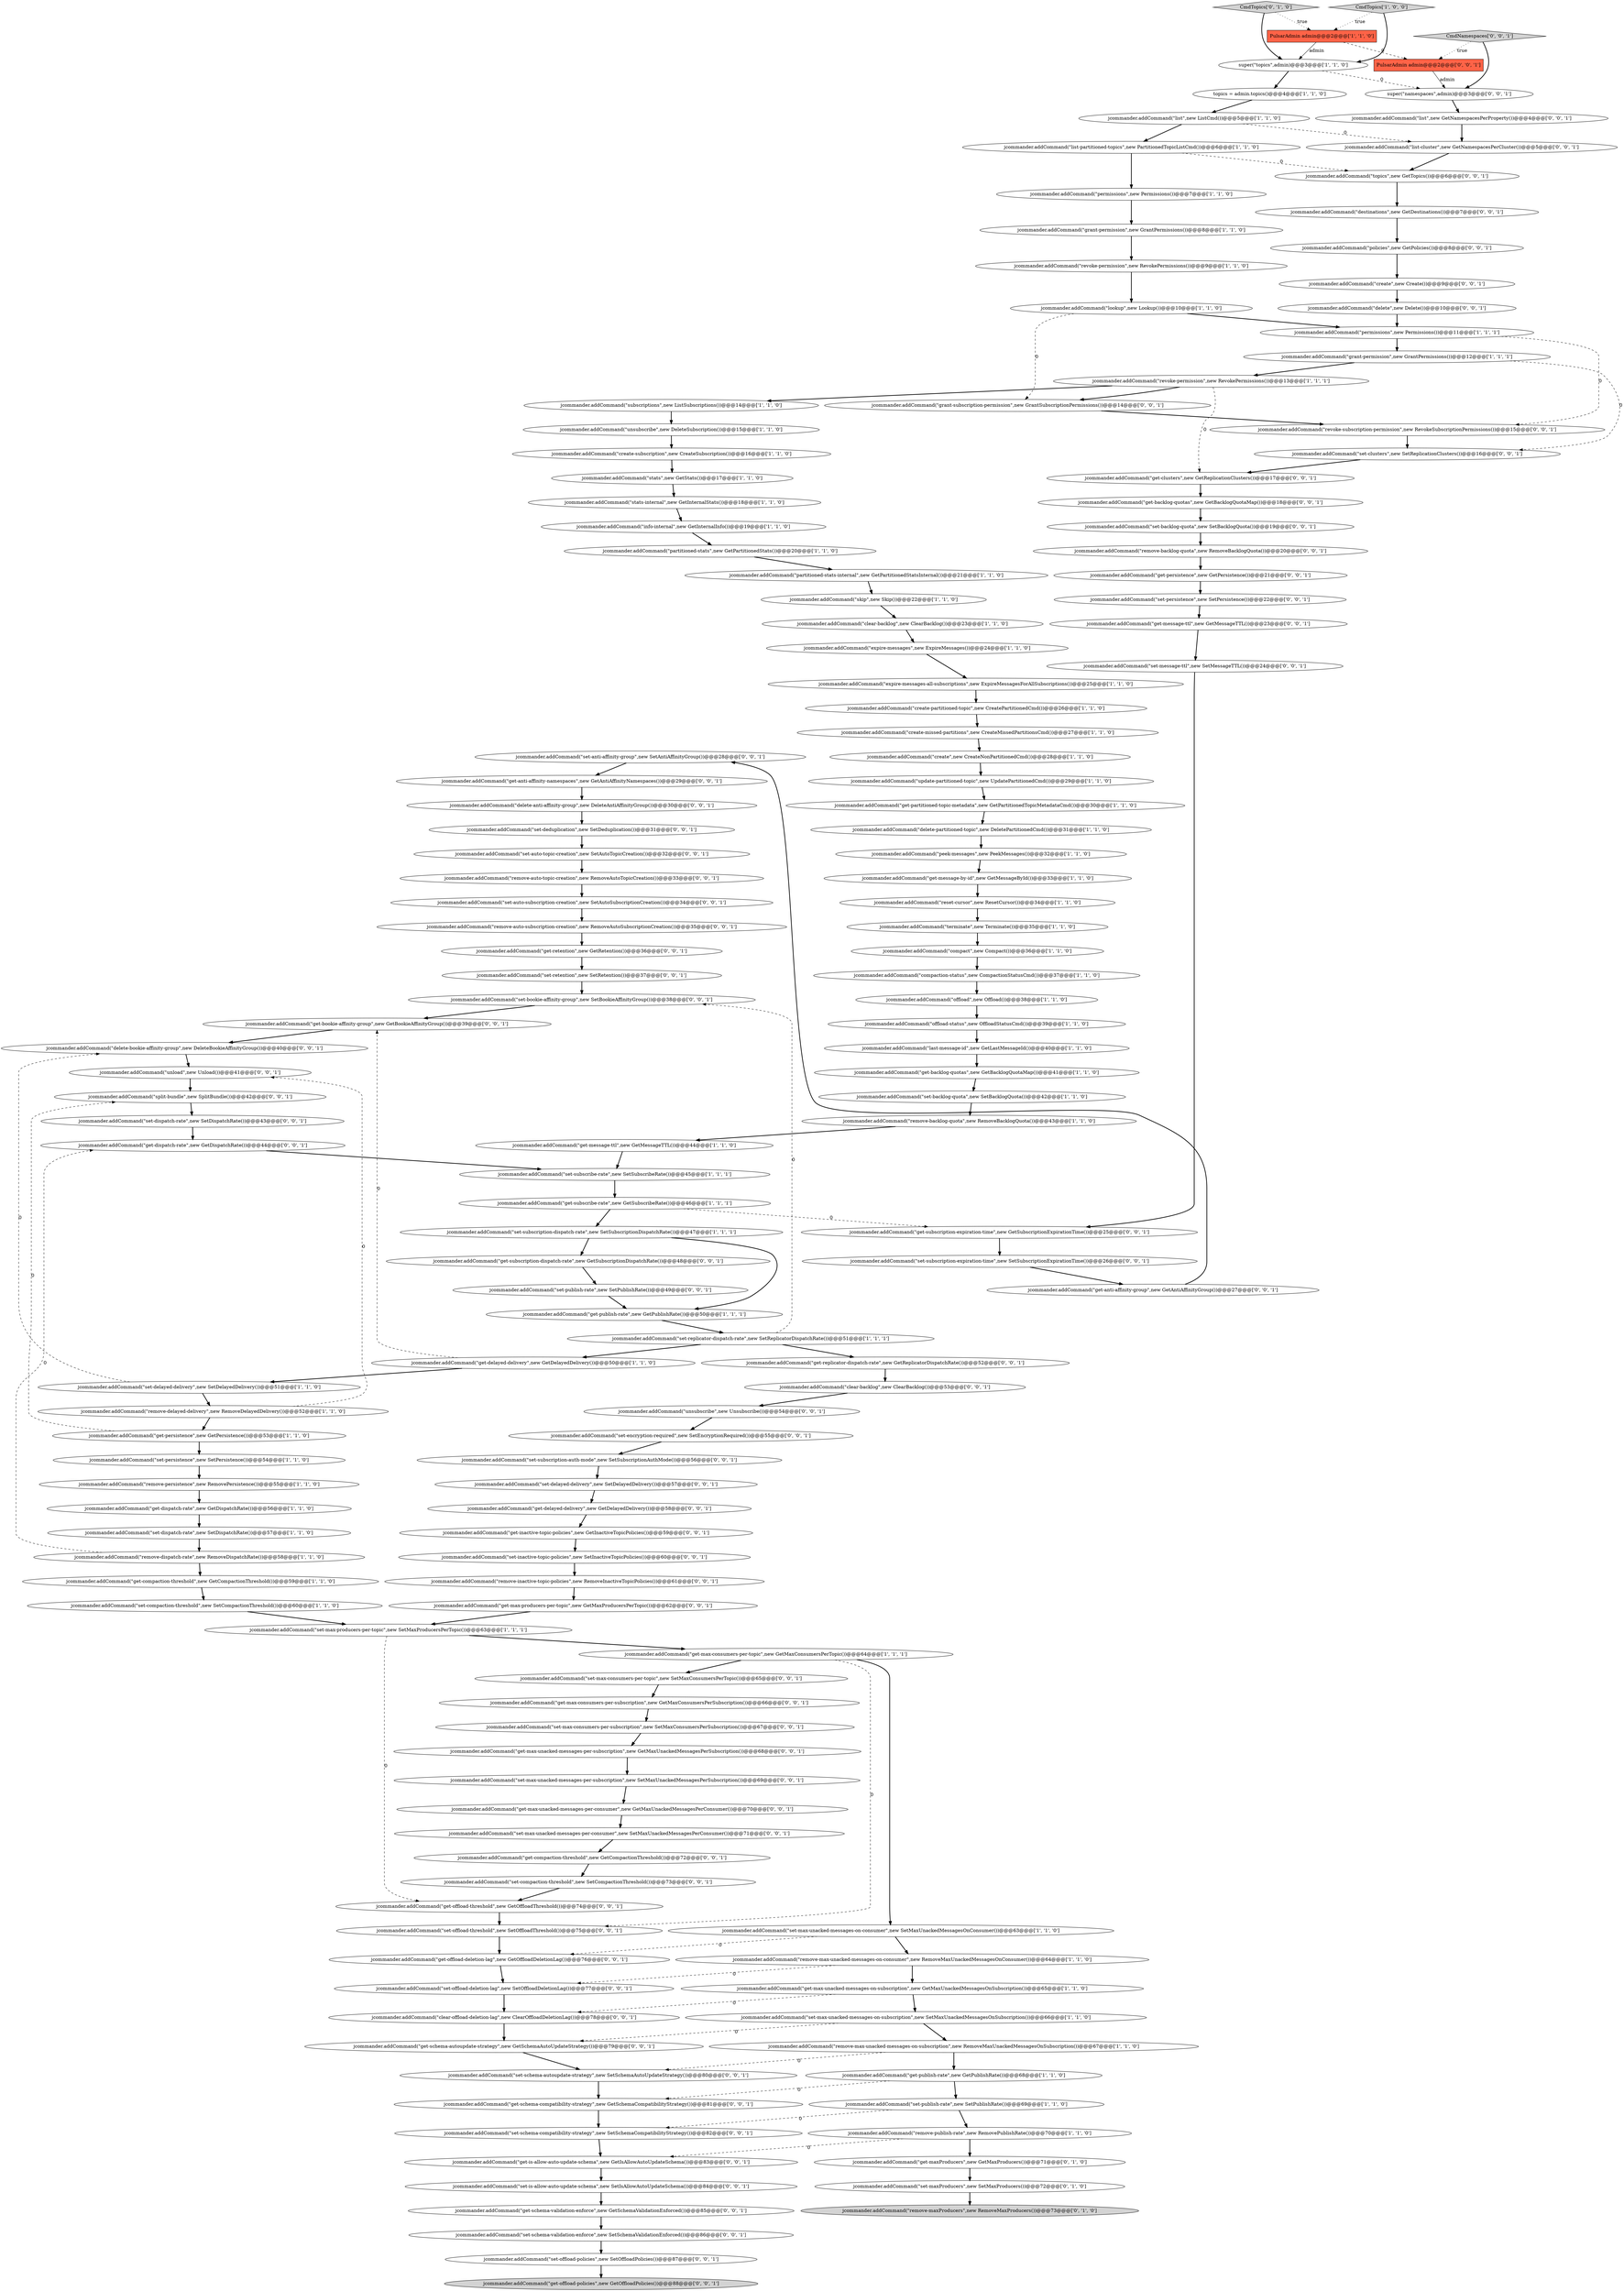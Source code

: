 digraph {
124 [style = filled, label = "jcommander.addCommand(\"set-anti-affinity-group\",new SetAntiAffinityGroup())@@@28@@@['0', '0', '1']", fillcolor = white, shape = ellipse image = "AAA0AAABBB3BBB"];
50 [style = filled, label = "jcommander.addCommand(\"get-message-ttl\",new GetMessageTTL())@@@44@@@['1', '1', '0']", fillcolor = white, shape = ellipse image = "AAA0AAABBB1BBB"];
22 [style = filled, label = "jcommander.addCommand(\"subscriptions\",new ListSubscriptions())@@@14@@@['1', '1', '0']", fillcolor = white, shape = ellipse image = "AAA0AAABBB1BBB"];
32 [style = filled, label = "jcommander.addCommand(\"expire-messages-all-subscriptions\",new ExpireMessagesForAllSubscriptions())@@@25@@@['1', '1', '0']", fillcolor = white, shape = ellipse image = "AAA0AAABBB1BBB"];
110 [style = filled, label = "jcommander.addCommand(\"set-schema-compatibility-strategy\",new SetSchemaCompatibilityStrategy())@@@82@@@['0', '0', '1']", fillcolor = white, shape = ellipse image = "AAA0AAABBB3BBB"];
14 [style = filled, label = "jcommander.addCommand(\"remove-persistence\",new RemovePersistence())@@@55@@@['1', '1', '0']", fillcolor = white, shape = ellipse image = "AAA0AAABBB1BBB"];
81 [style = filled, label = "jcommander.addCommand(\"set-bookie-affinity-group\",new SetBookieAffinityGroup())@@@38@@@['0', '0', '1']", fillcolor = white, shape = ellipse image = "AAA0AAABBB3BBB"];
77 [style = filled, label = "jcommander.addCommand(\"set-delayed-delivery\",new SetDelayedDelivery())@@@57@@@['0', '0', '1']", fillcolor = white, shape = ellipse image = "AAA0AAABBB3BBB"];
17 [style = filled, label = "jcommander.addCommand(\"remove-delayed-delivery\",new RemoveDelayedDelivery())@@@52@@@['1', '1', '0']", fillcolor = white, shape = ellipse image = "AAA0AAABBB1BBB"];
34 [style = filled, label = "jcommander.addCommand(\"get-max-consumers-per-topic\",new GetMaxConsumersPerTopic())@@@64@@@['1', '1', '1']", fillcolor = white, shape = ellipse image = "AAA0AAABBB1BBB"];
21 [style = filled, label = "jcommander.addCommand(\"set-persistence\",new SetPersistence())@@@54@@@['1', '1', '0']", fillcolor = white, shape = ellipse image = "AAA0AAABBB1BBB"];
42 [style = filled, label = "jcommander.addCommand(\"reset-cursor\",new ResetCursor())@@@34@@@['1', '1', '0']", fillcolor = white, shape = ellipse image = "AAA0AAABBB1BBB"];
62 [style = filled, label = "jcommander.addCommand(\"get-compaction-threshold\",new GetCompactionThreshold())@@@59@@@['1', '1', '0']", fillcolor = white, shape = ellipse image = "AAA0AAABBB1BBB"];
84 [style = filled, label = "jcommander.addCommand(\"set-message-ttl\",new SetMessageTTL())@@@24@@@['0', '0', '1']", fillcolor = white, shape = ellipse image = "AAA0AAABBB3BBB"];
109 [style = filled, label = "jcommander.addCommand(\"set-persistence\",new SetPersistence())@@@22@@@['0', '0', '1']", fillcolor = white, shape = ellipse image = "AAA0AAABBB3BBB"];
91 [style = filled, label = "jcommander.addCommand(\"split-bundle\",new SplitBundle())@@@42@@@['0', '0', '1']", fillcolor = white, shape = ellipse image = "AAA0AAABBB3BBB"];
98 [style = filled, label = "jcommander.addCommand(\"set-compaction-threshold\",new SetCompactionThreshold())@@@73@@@['0', '0', '1']", fillcolor = white, shape = ellipse image = "AAA0AAABBB3BBB"];
131 [style = filled, label = "jcommander.addCommand(\"remove-inactive-topic-policies\",new RemoveInactiveTopicPolicies())@@@61@@@['0', '0', '1']", fillcolor = white, shape = ellipse image = "AAA0AAABBB3BBB"];
71 [style = filled, label = "jcommander.addCommand(\"remove-maxProducers\",new RemoveMaxProducers())@@@73@@@['0', '1', '0']", fillcolor = lightgray, shape = ellipse image = "AAA1AAABBB2BBB"];
67 [style = filled, label = "jcommander.addCommand(\"stats-internal\",new GetInternalStats())@@@18@@@['1', '1', '0']", fillcolor = white, shape = ellipse image = "AAA0AAABBB1BBB"];
108 [style = filled, label = "jcommander.addCommand(\"delete\",new Delete())@@@10@@@['0', '0', '1']", fillcolor = white, shape = ellipse image = "AAA0AAABBB3BBB"];
18 [style = filled, label = "super(\"topics\",admin)@@@3@@@['1', '1', '0']", fillcolor = white, shape = ellipse image = "AAA0AAABBB1BBB"];
25 [style = filled, label = "jcommander.addCommand(\"remove-max-unacked-messages-on-consumer\",new RemoveMaxUnackedMessagesOnConsumer())@@@64@@@['1', '1', '0']", fillcolor = white, shape = ellipse image = "AAA0AAABBB1BBB"];
85 [style = filled, label = "jcommander.addCommand(\"get-message-ttl\",new GetMessageTTL())@@@23@@@['0', '0', '1']", fillcolor = white, shape = ellipse image = "AAA0AAABBB3BBB"];
121 [style = filled, label = "jcommander.addCommand(\"get-replicator-dispatch-rate\",new GetReplicatorDispatchRate())@@@52@@@['0', '0', '1']", fillcolor = white, shape = ellipse image = "AAA0AAABBB3BBB"];
130 [style = filled, label = "jcommander.addCommand(\"clear-backlog\",new ClearBacklog())@@@53@@@['0', '0', '1']", fillcolor = white, shape = ellipse image = "AAA0AAABBB3BBB"];
114 [style = filled, label = "jcommander.addCommand(\"set-retention\",new SetRetention())@@@37@@@['0', '0', '1']", fillcolor = white, shape = ellipse image = "AAA0AAABBB3BBB"];
78 [style = filled, label = "jcommander.addCommand(\"get-max-consumers-per-subscription\",new GetMaxConsumersPerSubscription())@@@66@@@['0', '0', '1']", fillcolor = white, shape = ellipse image = "AAA0AAABBB3BBB"];
106 [style = filled, label = "jcommander.addCommand(\"get-inactive-topic-policies\",new GetInactiveTopicPolicies())@@@59@@@['0', '0', '1']", fillcolor = white, shape = ellipse image = "AAA0AAABBB3BBB"];
8 [style = filled, label = "jcommander.addCommand(\"get-backlog-quotas\",new GetBacklogQuotaMap())@@@41@@@['1', '1', '0']", fillcolor = white, shape = ellipse image = "AAA0AAABBB1BBB"];
126 [style = filled, label = "jcommander.addCommand(\"set-auto-subscription-creation\",new SetAutoSubscriptionCreation())@@@34@@@['0', '0', '1']", fillcolor = white, shape = ellipse image = "AAA0AAABBB3BBB"];
92 [style = filled, label = "jcommander.addCommand(\"set-subscription-auth-mode\",new SetSubscriptionAuthMode())@@@56@@@['0', '0', '1']", fillcolor = white, shape = ellipse image = "AAA0AAABBB3BBB"];
16 [style = filled, label = "jcommander.addCommand(\"offload-status\",new OffloadStatusCmd())@@@39@@@['1', '1', '0']", fillcolor = white, shape = ellipse image = "AAA0AAABBB1BBB"];
47 [style = filled, label = "jcommander.addCommand(\"list-partitioned-topics\",new PartitionedTopicListCmd())@@@6@@@['1', '1', '0']", fillcolor = white, shape = ellipse image = "AAA0AAABBB1BBB"];
73 [style = filled, label = "CmdTopics['0', '1', '0']", fillcolor = lightgray, shape = diamond image = "AAA0AAABBB2BBB"];
41 [style = filled, label = "jcommander.addCommand(\"revoke-permission\",new RevokePermissions())@@@9@@@['1', '1', '0']", fillcolor = white, shape = ellipse image = "AAA0AAABBB1BBB"];
93 [style = filled, label = "jcommander.addCommand(\"grant-subscription-permission\",new GrantSubscriptionPermissions())@@@14@@@['0', '0', '1']", fillcolor = white, shape = ellipse image = "AAA0AAABBB3BBB"];
65 [style = filled, label = "jcommander.addCommand(\"set-publish-rate\",new SetPublishRate())@@@69@@@['1', '1', '0']", fillcolor = white, shape = ellipse image = "AAA0AAABBB1BBB"];
118 [style = filled, label = "jcommander.addCommand(\"get-anti-affinity-group\",new GetAntiAffinityGroup())@@@27@@@['0', '0', '1']", fillcolor = white, shape = ellipse image = "AAA0AAABBB3BBB"];
24 [style = filled, label = "jcommander.addCommand(\"get-delayed-delivery\",new GetDelayedDelivery())@@@50@@@['1', '1', '0']", fillcolor = white, shape = ellipse image = "AAA0AAABBB1BBB"];
5 [style = filled, label = "jcommander.addCommand(\"permissions\",new Permissions())@@@11@@@['1', '1', '1']", fillcolor = white, shape = ellipse image = "AAA0AAABBB1BBB"];
105 [style = filled, label = "jcommander.addCommand(\"delete-bookie-affinity-group\",new DeleteBookieAffinityGroup())@@@40@@@['0', '0', '1']", fillcolor = white, shape = ellipse image = "AAA0AAABBB3BBB"];
140 [style = filled, label = "jcommander.addCommand(\"set-publish-rate\",new SetPublishRate())@@@49@@@['0', '0', '1']", fillcolor = white, shape = ellipse image = "AAA0AAABBB3BBB"];
112 [style = filled, label = "super(\"namespaces\",admin)@@@3@@@['0', '0', '1']", fillcolor = white, shape = ellipse image = "AAA0AAABBB3BBB"];
28 [style = filled, label = "jcommander.addCommand(\"peek-messages\",new PeekMessages())@@@32@@@['1', '1', '0']", fillcolor = white, shape = ellipse image = "AAA0AAABBB1BBB"];
115 [style = filled, label = "jcommander.addCommand(\"get-backlog-quotas\",new GetBacklogQuotaMap())@@@18@@@['0', '0', '1']", fillcolor = white, shape = ellipse image = "AAA0AAABBB3BBB"];
72 [style = filled, label = "jcommander.addCommand(\"get-maxProducers\",new GetMaxProducers())@@@71@@@['0', '1', '0']", fillcolor = white, shape = ellipse image = "AAA1AAABBB2BBB"];
83 [style = filled, label = "PulsarAdmin admin@@@2@@@['0', '0', '1']", fillcolor = tomato, shape = box image = "AAA0AAABBB3BBB"];
66 [style = filled, label = "jcommander.addCommand(\"set-max-producers-per-topic\",new SetMaxProducersPerTopic())@@@63@@@['1', '1', '1']", fillcolor = white, shape = ellipse image = "AAA0AAABBB1BBB"];
75 [style = filled, label = "jcommander.addCommand(\"list-cluster\",new GetNamespacesPerCluster())@@@5@@@['0', '0', '1']", fillcolor = white, shape = ellipse image = "AAA0AAABBB3BBB"];
70 [style = filled, label = "jcommander.addCommand(\"set-maxProducers\",new SetMaxProducers())@@@72@@@['0', '1', '0']", fillcolor = white, shape = ellipse image = "AAA1AAABBB2BBB"];
79 [style = filled, label = "jcommander.addCommand(\"get-offload-deletion-lag\",new GetOffloadDeletionLag())@@@76@@@['0', '0', '1']", fillcolor = white, shape = ellipse image = "AAA0AAABBB3BBB"];
95 [style = filled, label = "jcommander.addCommand(\"get-delayed-delivery\",new GetDelayedDelivery())@@@58@@@['0', '0', '1']", fillcolor = white, shape = ellipse image = "AAA0AAABBB3BBB"];
13 [style = filled, label = "jcommander.addCommand(\"get-partitioned-topic-metadata\",new GetPartitionedTopicMetadataCmd())@@@30@@@['1', '1', '0']", fillcolor = white, shape = ellipse image = "AAA0AAABBB1BBB"];
111 [style = filled, label = "jcommander.addCommand(\"set-schema-validation-enforce\",new SetSchemaValidationEnforced())@@@86@@@['0', '0', '1']", fillcolor = white, shape = ellipse image = "AAA0AAABBB3BBB"];
2 [style = filled, label = "jcommander.addCommand(\"set-subscribe-rate\",new SetSubscribeRate())@@@45@@@['1', '1', '1']", fillcolor = white, shape = ellipse image = "AAA0AAABBB1BBB"];
39 [style = filled, label = "jcommander.addCommand(\"remove-backlog-quota\",new RemoveBacklogQuota())@@@43@@@['1', '1', '0']", fillcolor = white, shape = ellipse image = "AAA0AAABBB1BBB"];
150 [style = filled, label = "jcommander.addCommand(\"delete-anti-affinity-group\",new DeleteAntiAffinityGroup())@@@30@@@['0', '0', '1']", fillcolor = white, shape = ellipse image = "AAA0AAABBB3BBB"];
52 [style = filled, label = "jcommander.addCommand(\"stats\",new GetStats())@@@17@@@['1', '1', '0']", fillcolor = white, shape = ellipse image = "AAA0AAABBB1BBB"];
49 [style = filled, label = "jcommander.addCommand(\"remove-dispatch-rate\",new RemoveDispatchRate())@@@58@@@['1', '1', '0']", fillcolor = white, shape = ellipse image = "AAA0AAABBB1BBB"];
125 [style = filled, label = "jcommander.addCommand(\"get-schema-validation-enforce\",new GetSchemaValidationEnforced())@@@85@@@['0', '0', '1']", fillcolor = white, shape = ellipse image = "AAA0AAABBB3BBB"];
122 [style = filled, label = "CmdNamespaces['0', '0', '1']", fillcolor = lightgray, shape = diamond image = "AAA0AAABBB3BBB"];
137 [style = filled, label = "jcommander.addCommand(\"remove-auto-topic-creation\",new RemoveAutoTopicCreation())@@@33@@@['0', '0', '1']", fillcolor = white, shape = ellipse image = "AAA0AAABBB3BBB"];
133 [style = filled, label = "jcommander.addCommand(\"set-is-allow-auto-update-schema\",new SetIsAllowAutoUpdateSchema())@@@84@@@['0', '0', '1']", fillcolor = white, shape = ellipse image = "AAA0AAABBB3BBB"];
113 [style = filled, label = "jcommander.addCommand(\"set-inactive-topic-policies\",new SetInactiveTopicPolicies())@@@60@@@['0', '0', '1']", fillcolor = white, shape = ellipse image = "AAA0AAABBB3BBB"];
59 [style = filled, label = "jcommander.addCommand(\"terminate\",new Terminate())@@@35@@@['1', '1', '0']", fillcolor = white, shape = ellipse image = "AAA0AAABBB1BBB"];
102 [style = filled, label = "jcommander.addCommand(\"get-offload-threshold\",new GetOffloadThreshold())@@@74@@@['0', '0', '1']", fillcolor = white, shape = ellipse image = "AAA0AAABBB3BBB"];
87 [style = filled, label = "jcommander.addCommand(\"get-max-unacked-messages-per-consumer\",new GetMaxUnackedMessagesPerConsumer())@@@70@@@['0', '0', '1']", fillcolor = white, shape = ellipse image = "AAA0AAABBB3BBB"];
151 [style = filled, label = "jcommander.addCommand(\"unsubscribe\",new Unsubscribe())@@@54@@@['0', '0', '1']", fillcolor = white, shape = ellipse image = "AAA0AAABBB3BBB"];
1 [style = filled, label = "jcommander.addCommand(\"compact\",new Compact())@@@36@@@['1', '1', '0']", fillcolor = white, shape = ellipse image = "AAA0AAABBB1BBB"];
23 [style = filled, label = "PulsarAdmin admin@@@2@@@['1', '1', '0']", fillcolor = tomato, shape = box image = "AAA0AAABBB1BBB"];
20 [style = filled, label = "jcommander.addCommand(\"get-max-unacked-messages-on-subscription\",new GetMaxUnackedMessagesOnSubscription())@@@65@@@['1', '1', '0']", fillcolor = white, shape = ellipse image = "AAA0AAABBB1BBB"];
139 [style = filled, label = "jcommander.addCommand(\"get-anti-affinity-namespaces\",new GetAntiAffinityNamespaces())@@@29@@@['0', '0', '1']", fillcolor = white, shape = ellipse image = "AAA0AAABBB3BBB"];
76 [style = filled, label = "jcommander.addCommand(\"get-subscription-dispatch-rate\",new GetSubscriptionDispatchRate())@@@48@@@['0', '0', '1']", fillcolor = white, shape = ellipse image = "AAA0AAABBB3BBB"];
116 [style = filled, label = "jcommander.addCommand(\"set-encryption-required\",new SetEncryptionRequired())@@@55@@@['0', '0', '1']", fillcolor = white, shape = ellipse image = "AAA0AAABBB3BBB"];
36 [style = filled, label = "jcommander.addCommand(\"get-publish-rate\",new GetPublishRate())@@@68@@@['1', '1', '0']", fillcolor = white, shape = ellipse image = "AAA0AAABBB1BBB"];
145 [style = filled, label = "jcommander.addCommand(\"set-schema-autoupdate-strategy\",new SetSchemaAutoUpdateStrategy())@@@80@@@['0', '0', '1']", fillcolor = white, shape = ellipse image = "AAA0AAABBB3BBB"];
103 [style = filled, label = "jcommander.addCommand(\"set-dispatch-rate\",new SetDispatchRate())@@@43@@@['0', '0', '1']", fillcolor = white, shape = ellipse image = "AAA0AAABBB3BBB"];
127 [style = filled, label = "jcommander.addCommand(\"set-offload-deletion-lag\",new SetOffloadDeletionLag())@@@77@@@['0', '0', '1']", fillcolor = white, shape = ellipse image = "AAA0AAABBB3BBB"];
64 [style = filled, label = "jcommander.addCommand(\"last-message-id\",new GetLastMessageId())@@@40@@@['1', '1', '0']", fillcolor = white, shape = ellipse image = "AAA0AAABBB1BBB"];
11 [style = filled, label = "jcommander.addCommand(\"lookup\",new Lookup())@@@10@@@['1', '1', '0']", fillcolor = white, shape = ellipse image = "AAA0AAABBB1BBB"];
69 [style = filled, label = "jcommander.addCommand(\"remove-max-unacked-messages-on-subscription\",new RemoveMaxUnackedMessagesOnSubscription())@@@67@@@['1', '1', '0']", fillcolor = white, shape = ellipse image = "AAA0AAABBB1BBB"];
54 [style = filled, label = "jcommander.addCommand(\"get-publish-rate\",new GetPublishRate())@@@50@@@['1', '1', '1']", fillcolor = white, shape = ellipse image = "AAA0AAABBB1BBB"];
51 [style = filled, label = "CmdTopics['1', '0', '0']", fillcolor = lightgray, shape = diamond image = "AAA0AAABBB1BBB"];
148 [style = filled, label = "jcommander.addCommand(\"get-dispatch-rate\",new GetDispatchRate())@@@44@@@['0', '0', '1']", fillcolor = white, shape = ellipse image = "AAA0AAABBB3BBB"];
82 [style = filled, label = "jcommander.addCommand(\"get-bookie-affinity-group\",new GetBookieAffinityGroup())@@@39@@@['0', '0', '1']", fillcolor = white, shape = ellipse image = "AAA0AAABBB3BBB"];
61 [style = filled, label = "jcommander.addCommand(\"set-subscription-dispatch-rate\",new SetSubscriptionDispatchRate())@@@47@@@['1', '1', '1']", fillcolor = white, shape = ellipse image = "AAA0AAABBB1BBB"];
7 [style = filled, label = "jcommander.addCommand(\"get-dispatch-rate\",new GetDispatchRate())@@@56@@@['1', '1', '0']", fillcolor = white, shape = ellipse image = "AAA0AAABBB1BBB"];
134 [style = filled, label = "jcommander.addCommand(\"set-backlog-quota\",new SetBacklogQuota())@@@19@@@['0', '0', '1']", fillcolor = white, shape = ellipse image = "AAA0AAABBB3BBB"];
3 [style = filled, label = "jcommander.addCommand(\"set-max-unacked-messages-on-subscription\",new SetMaxUnackedMessagesOnSubscription())@@@66@@@['1', '1', '0']", fillcolor = white, shape = ellipse image = "AAA0AAABBB1BBB"];
90 [style = filled, label = "jcommander.addCommand(\"remove-auto-subscription-creation\",new RemoveAutoSubscriptionCreation())@@@35@@@['0', '0', '1']", fillcolor = white, shape = ellipse image = "AAA0AAABBB3BBB"];
68 [style = filled, label = "jcommander.addCommand(\"info-internal\",new GetInternalInfo())@@@19@@@['1', '1', '0']", fillcolor = white, shape = ellipse image = "AAA0AAABBB1BBB"];
129 [style = filled, label = "jcommander.addCommand(\"set-deduplication\",new SetDeduplication())@@@31@@@['0', '0', '1']", fillcolor = white, shape = ellipse image = "AAA0AAABBB3BBB"];
143 [style = filled, label = "jcommander.addCommand(\"set-max-consumers-per-subscription\",new SetMaxConsumersPerSubscription())@@@67@@@['0', '0', '1']", fillcolor = white, shape = ellipse image = "AAA0AAABBB3BBB"];
19 [style = filled, label = "jcommander.addCommand(\"get-subscribe-rate\",new GetSubscribeRate())@@@46@@@['1', '1', '1']", fillcolor = white, shape = ellipse image = "AAA0AAABBB1BBB"];
99 [style = filled, label = "jcommander.addCommand(\"topics\",new GetTopics())@@@6@@@['0', '0', '1']", fillcolor = white, shape = ellipse image = "AAA0AAABBB3BBB"];
88 [style = filled, label = "jcommander.addCommand(\"policies\",new GetPolicies())@@@8@@@['0', '0', '1']", fillcolor = white, shape = ellipse image = "AAA0AAABBB3BBB"];
107 [style = filled, label = "jcommander.addCommand(\"set-max-consumers-per-topic\",new SetMaxConsumersPerTopic())@@@65@@@['0', '0', '1']", fillcolor = white, shape = ellipse image = "AAA0AAABBB3BBB"];
119 [style = filled, label = "jcommander.addCommand(\"get-offload-policies\",new GetOffloadPolicies())@@@88@@@['0', '0', '1']", fillcolor = lightgray, shape = ellipse image = "AAA0AAABBB3BBB"];
146 [style = filled, label = "jcommander.addCommand(\"set-max-unacked-messages-per-consumer\",new SetMaxUnackedMessagesPerConsumer())@@@71@@@['0', '0', '1']", fillcolor = white, shape = ellipse image = "AAA0AAABBB3BBB"];
60 [style = filled, label = "jcommander.addCommand(\"create-partitioned-topic\",new CreatePartitionedCmd())@@@26@@@['1', '1', '0']", fillcolor = white, shape = ellipse image = "AAA0AAABBB1BBB"];
53 [style = filled, label = "jcommander.addCommand(\"set-backlog-quota\",new SetBacklogQuota())@@@42@@@['1', '1', '0']", fillcolor = white, shape = ellipse image = "AAA0AAABBB1BBB"];
57 [style = filled, label = "jcommander.addCommand(\"set-replicator-dispatch-rate\",new SetReplicatorDispatchRate())@@@51@@@['1', '1', '1']", fillcolor = white, shape = ellipse image = "AAA0AAABBB1BBB"];
58 [style = filled, label = "jcommander.addCommand(\"set-dispatch-rate\",new SetDispatchRate())@@@57@@@['1', '1', '0']", fillcolor = white, shape = ellipse image = "AAA0AAABBB1BBB"];
4 [style = filled, label = "jcommander.addCommand(\"partitioned-stats-internal\",new GetPartitionedStatsInternal())@@@21@@@['1', '1', '0']", fillcolor = white, shape = ellipse image = "AAA0AAABBB1BBB"];
142 [style = filled, label = "jcommander.addCommand(\"get-retention\",new GetRetention())@@@36@@@['0', '0', '1']", fillcolor = white, shape = ellipse image = "AAA0AAABBB3BBB"];
12 [style = filled, label = "jcommander.addCommand(\"grant-permission\",new GrantPermissions())@@@8@@@['1', '1', '0']", fillcolor = white, shape = ellipse image = "AAA0AAABBB1BBB"];
135 [style = filled, label = "jcommander.addCommand(\"clear-offload-deletion-lag\",new ClearOffloadDeletionLag())@@@78@@@['0', '0', '1']", fillcolor = white, shape = ellipse image = "AAA0AAABBB3BBB"];
86 [style = filled, label = "jcommander.addCommand(\"get-subscription-expiration-time\",new GetSubscriptionExpirationTime())@@@25@@@['0', '0', '1']", fillcolor = white, shape = ellipse image = "AAA0AAABBB3BBB"];
46 [style = filled, label = "jcommander.addCommand(\"expire-messages\",new ExpireMessages())@@@24@@@['1', '1', '0']", fillcolor = white, shape = ellipse image = "AAA0AAABBB1BBB"];
128 [style = filled, label = "jcommander.addCommand(\"revoke-subscription-permission\",new RevokeSubscriptionPermissions())@@@15@@@['0', '0', '1']", fillcolor = white, shape = ellipse image = "AAA0AAABBB3BBB"];
15 [style = filled, label = "jcommander.addCommand(\"update-partitioned-topic\",new UpdatePartitionedCmd())@@@29@@@['1', '1', '0']", fillcolor = white, shape = ellipse image = "AAA0AAABBB1BBB"];
35 [style = filled, label = "jcommander.addCommand(\"create-subscription\",new CreateSubscription())@@@16@@@['1', '1', '0']", fillcolor = white, shape = ellipse image = "AAA0AAABBB1BBB"];
123 [style = filled, label = "jcommander.addCommand(\"get-persistence\",new GetPersistence())@@@21@@@['0', '0', '1']", fillcolor = white, shape = ellipse image = "AAA0AAABBB3BBB"];
26 [style = filled, label = "jcommander.addCommand(\"grant-permission\",new GrantPermissions())@@@12@@@['1', '1', '1']", fillcolor = white, shape = ellipse image = "AAA0AAABBB1BBB"];
117 [style = filled, label = "jcommander.addCommand(\"list\",new GetNamespacesPerProperty())@@@4@@@['0', '0', '1']", fillcolor = white, shape = ellipse image = "AAA0AAABBB3BBB"];
56 [style = filled, label = "jcommander.addCommand(\"get-persistence\",new GetPersistence())@@@53@@@['1', '1', '0']", fillcolor = white, shape = ellipse image = "AAA0AAABBB1BBB"];
33 [style = filled, label = "jcommander.addCommand(\"offload\",new Offload())@@@38@@@['1', '1', '0']", fillcolor = white, shape = ellipse image = "AAA0AAABBB1BBB"];
55 [style = filled, label = "jcommander.addCommand(\"permissions\",new Permissions())@@@7@@@['1', '1', '0']", fillcolor = white, shape = ellipse image = "AAA0AAABBB1BBB"];
63 [style = filled, label = "jcommander.addCommand(\"create\",new CreateNonPartitionedCmd())@@@28@@@['1', '1', '0']", fillcolor = white, shape = ellipse image = "AAA0AAABBB1BBB"];
120 [style = filled, label = "jcommander.addCommand(\"create\",new Create())@@@9@@@['0', '0', '1']", fillcolor = white, shape = ellipse image = "AAA0AAABBB3BBB"];
94 [style = filled, label = "jcommander.addCommand(\"remove-backlog-quota\",new RemoveBacklogQuota())@@@20@@@['0', '0', '1']", fillcolor = white, shape = ellipse image = "AAA0AAABBB3BBB"];
89 [style = filled, label = "jcommander.addCommand(\"set-clusters\",new SetReplicationClusters())@@@16@@@['0', '0', '1']", fillcolor = white, shape = ellipse image = "AAA0AAABBB3BBB"];
44 [style = filled, label = "jcommander.addCommand(\"unsubscribe\",new DeleteSubscription())@@@15@@@['1', '1', '0']", fillcolor = white, shape = ellipse image = "AAA0AAABBB1BBB"];
96 [style = filled, label = "jcommander.addCommand(\"get-compaction-threshold\",new GetCompactionThreshold())@@@72@@@['0', '0', '1']", fillcolor = white, shape = ellipse image = "AAA0AAABBB3BBB"];
147 [style = filled, label = "jcommander.addCommand(\"set-subscription-expiration-time\",new SetSubscriptionExpirationTime())@@@26@@@['0', '0', '1']", fillcolor = white, shape = ellipse image = "AAA0AAABBB3BBB"];
10 [style = filled, label = "jcommander.addCommand(\"revoke-permission\",new RevokePermissions())@@@13@@@['1', '1', '1']", fillcolor = white, shape = ellipse image = "AAA0AAABBB1BBB"];
6 [style = filled, label = "jcommander.addCommand(\"remove-publish-rate\",new RemovePublishRate())@@@70@@@['1', '1', '0']", fillcolor = white, shape = ellipse image = "AAA0AAABBB1BBB"];
141 [style = filled, label = "jcommander.addCommand(\"set-auto-topic-creation\",new SetAutoTopicCreation())@@@32@@@['0', '0', '1']", fillcolor = white, shape = ellipse image = "AAA0AAABBB3BBB"];
132 [style = filled, label = "jcommander.addCommand(\"destinations\",new GetDestinations())@@@7@@@['0', '0', '1']", fillcolor = white, shape = ellipse image = "AAA0AAABBB3BBB"];
100 [style = filled, label = "jcommander.addCommand(\"get-max-producers-per-topic\",new GetMaxProducersPerTopic())@@@62@@@['0', '0', '1']", fillcolor = white, shape = ellipse image = "AAA0AAABBB3BBB"];
9 [style = filled, label = "jcommander.addCommand(\"delete-partitioned-topic\",new DeletePartitionedCmd())@@@31@@@['1', '1', '0']", fillcolor = white, shape = ellipse image = "AAA0AAABBB1BBB"];
0 [style = filled, label = "jcommander.addCommand(\"partitioned-stats\",new GetPartitionedStats())@@@20@@@['1', '1', '0']", fillcolor = white, shape = ellipse image = "AAA0AAABBB1BBB"];
38 [style = filled, label = "jcommander.addCommand(\"set-delayed-delivery\",new SetDelayedDelivery())@@@51@@@['1', '1', '0']", fillcolor = white, shape = ellipse image = "AAA0AAABBB1BBB"];
48 [style = filled, label = "jcommander.addCommand(\"clear-backlog\",new ClearBacklog())@@@23@@@['1', '1', '0']", fillcolor = white, shape = ellipse image = "AAA0AAABBB1BBB"];
40 [style = filled, label = "jcommander.addCommand(\"set-compaction-threshold\",new SetCompactionThreshold())@@@60@@@['1', '1', '0']", fillcolor = white, shape = ellipse image = "AAA0AAABBB1BBB"];
74 [style = filled, label = "jcommander.addCommand(\"unload\",new Unload())@@@41@@@['0', '0', '1']", fillcolor = white, shape = ellipse image = "AAA0AAABBB3BBB"];
101 [style = filled, label = "jcommander.addCommand(\"get-schema-autoupdate-strategy\",new GetSchemaAutoUpdateStrategy())@@@79@@@['0', '0', '1']", fillcolor = white, shape = ellipse image = "AAA0AAABBB3BBB"];
136 [style = filled, label = "jcommander.addCommand(\"get-is-allow-auto-update-schema\",new GetIsAllowAutoUpdateSchema())@@@83@@@['0', '0', '1']", fillcolor = white, shape = ellipse image = "AAA0AAABBB3BBB"];
31 [style = filled, label = "jcommander.addCommand(\"get-message-by-id\",new GetMessageById())@@@33@@@['1', '1', '0']", fillcolor = white, shape = ellipse image = "AAA0AAABBB1BBB"];
30 [style = filled, label = "topics = admin.topics()@@@4@@@['1', '1', '0']", fillcolor = white, shape = ellipse image = "AAA0AAABBB1BBB"];
45 [style = filled, label = "jcommander.addCommand(\"set-max-unacked-messages-on-consumer\",new SetMaxUnackedMessagesOnConsumer())@@@63@@@['1', '1', '0']", fillcolor = white, shape = ellipse image = "AAA0AAABBB1BBB"];
37 [style = filled, label = "jcommander.addCommand(\"list\",new ListCmd())@@@5@@@['1', '1', '0']", fillcolor = white, shape = ellipse image = "AAA0AAABBB1BBB"];
80 [style = filled, label = "jcommander.addCommand(\"set-max-unacked-messages-per-subscription\",new SetMaxUnackedMessagesPerSubscription())@@@69@@@['0', '0', '1']", fillcolor = white, shape = ellipse image = "AAA0AAABBB3BBB"];
29 [style = filled, label = "jcommander.addCommand(\"compaction-status\",new CompactionStatusCmd())@@@37@@@['1', '1', '0']", fillcolor = white, shape = ellipse image = "AAA0AAABBB1BBB"];
138 [style = filled, label = "jcommander.addCommand(\"set-offload-threshold\",new SetOffloadThreshold())@@@75@@@['0', '0', '1']", fillcolor = white, shape = ellipse image = "AAA0AAABBB3BBB"];
144 [style = filled, label = "jcommander.addCommand(\"set-offload-policies\",new SetOffloadPolicies())@@@87@@@['0', '0', '1']", fillcolor = white, shape = ellipse image = "AAA0AAABBB3BBB"];
97 [style = filled, label = "jcommander.addCommand(\"get-clusters\",new GetReplicationClusters())@@@17@@@['0', '0', '1']", fillcolor = white, shape = ellipse image = "AAA0AAABBB3BBB"];
27 [style = filled, label = "jcommander.addCommand(\"create-missed-partitions\",new CreateMissedPartitionsCmd())@@@27@@@['1', '1', '0']", fillcolor = white, shape = ellipse image = "AAA0AAABBB1BBB"];
104 [style = filled, label = "jcommander.addCommand(\"get-max-unacked-messages-per-subscription\",new GetMaxUnackedMessagesPerSubscription())@@@68@@@['0', '0', '1']", fillcolor = white, shape = ellipse image = "AAA0AAABBB3BBB"];
149 [style = filled, label = "jcommander.addCommand(\"get-schema-compatibility-strategy\",new GetSchemaCompatibilityStrategy())@@@81@@@['0', '0', '1']", fillcolor = white, shape = ellipse image = "AAA0AAABBB3BBB"];
43 [style = filled, label = "jcommander.addCommand(\"skip\",new Skip())@@@22@@@['1', '1', '0']", fillcolor = white, shape = ellipse image = "AAA0AAABBB1BBB"];
112->117 [style = bold, label=""];
32->60 [style = bold, label=""];
10->93 [style = bold, label=""];
140->54 [style = bold, label=""];
10->97 [style = dashed, label="0"];
150->129 [style = bold, label=""];
121->130 [style = bold, label=""];
0->4 [style = bold, label=""];
51->23 [style = dotted, label="true"];
43->48 [style = bold, label=""];
89->97 [style = bold, label=""];
64->8 [style = bold, label=""];
17->74 [style = dashed, label="0"];
81->82 [style = bold, label=""];
57->81 [style = dashed, label="0"];
51->18 [style = bold, label=""];
25->127 [style = dashed, label="0"];
70->71 [style = bold, label=""];
45->79 [style = dashed, label="0"];
136->133 [style = bold, label=""];
120->108 [style = bold, label=""];
113->131 [style = bold, label=""];
146->96 [style = bold, label=""];
122->112 [style = bold, label=""];
149->110 [style = bold, label=""];
52->67 [style = bold, label=""];
47->99 [style = dashed, label="0"];
132->88 [style = bold, label=""];
131->100 [style = bold, label=""];
125->111 [style = bold, label=""];
55->12 [style = bold, label=""];
15->13 [style = bold, label=""];
38->17 [style = bold, label=""];
36->65 [style = bold, label=""];
76->140 [style = bold, label=""];
66->102 [style = dashed, label="0"];
65->110 [style = dashed, label="0"];
129->141 [style = bold, label=""];
9->28 [style = bold, label=""];
13->9 [style = bold, label=""];
35->52 [style = bold, label=""];
57->24 [style = bold, label=""];
68->0 [style = bold, label=""];
17->56 [style = bold, label=""];
47->55 [style = bold, label=""];
29->33 [style = bold, label=""];
65->6 [style = bold, label=""];
148->2 [style = bold, label=""];
57->121 [style = bold, label=""];
63->15 [style = bold, label=""];
122->83 [style = dotted, label="true"];
141->137 [style = bold, label=""];
36->149 [style = dashed, label="0"];
14->7 [style = bold, label=""];
37->75 [style = dashed, label="0"];
23->18 [style = solid, label="admin"];
66->34 [style = bold, label=""];
105->74 [style = bold, label=""];
87->146 [style = bold, label=""];
74->91 [style = bold, label=""];
39->50 [style = bold, label=""];
84->86 [style = bold, label=""];
1->29 [style = bold, label=""];
41->11 [style = bold, label=""];
98->102 [style = bold, label=""];
142->114 [style = bold, label=""];
78->143 [style = bold, label=""];
69->145 [style = dashed, label="0"];
93->128 [style = bold, label=""];
100->66 [style = bold, label=""];
117->75 [style = bold, label=""];
144->119 [style = bold, label=""];
54->57 [style = bold, label=""];
59->1 [style = bold, label=""];
58->49 [style = bold, label=""];
118->124 [style = bold, label=""];
23->83 [style = dashed, label="0"];
24->82 [style = dashed, label="0"];
6->72 [style = bold, label=""];
91->103 [style = bold, label=""];
79->127 [style = bold, label=""];
12->41 [style = bold, label=""];
8->53 [style = bold, label=""];
99->132 [style = bold, label=""];
124->139 [style = bold, label=""];
139->150 [style = bold, label=""];
34->138 [style = dashed, label="0"];
92->77 [style = bold, label=""];
18->30 [style = bold, label=""];
101->145 [style = bold, label=""];
19->86 [style = dashed, label="0"];
138->79 [style = bold, label=""];
61->76 [style = bold, label=""];
80->87 [style = bold, label=""];
49->148 [style = dashed, label="0"];
62->40 [style = bold, label=""];
21->14 [style = bold, label=""];
108->5 [style = bold, label=""];
20->3 [style = bold, label=""];
123->109 [style = bold, label=""];
130->151 [style = bold, label=""];
95->106 [style = bold, label=""];
90->142 [style = bold, label=""];
73->18 [style = bold, label=""];
83->112 [style = solid, label="admin"];
75->99 [style = bold, label=""];
22->44 [style = bold, label=""];
102->138 [style = bold, label=""];
60->27 [style = bold, label=""];
34->45 [style = bold, label=""];
34->107 [style = bold, label=""];
137->126 [style = bold, label=""];
50->2 [style = bold, label=""];
56->21 [style = bold, label=""];
82->105 [style = bold, label=""];
67->68 [style = bold, label=""];
18->112 [style = dashed, label="0"];
24->38 [style = bold, label=""];
10->22 [style = bold, label=""];
2->19 [style = bold, label=""];
116->92 [style = bold, label=""];
11->93 [style = dashed, label="0"];
104->80 [style = bold, label=""];
40->66 [style = bold, label=""];
38->105 [style = dashed, label="0"];
143->104 [style = bold, label=""];
77->95 [style = bold, label=""];
7->58 [style = bold, label=""];
147->118 [style = bold, label=""];
37->47 [style = bold, label=""];
127->135 [style = bold, label=""];
110->136 [style = bold, label=""];
49->62 [style = bold, label=""];
11->5 [style = bold, label=""];
3->101 [style = dashed, label="0"];
96->98 [style = bold, label=""];
28->31 [style = bold, label=""];
16->64 [style = bold, label=""];
115->134 [style = bold, label=""];
151->116 [style = bold, label=""];
86->147 [style = bold, label=""];
30->37 [style = bold, label=""];
20->135 [style = dashed, label="0"];
25->20 [style = bold, label=""];
46->32 [style = bold, label=""];
134->94 [style = bold, label=""];
109->85 [style = bold, label=""];
42->59 [style = bold, label=""];
94->123 [style = bold, label=""];
73->23 [style = dotted, label="true"];
26->89 [style = dashed, label="0"];
26->10 [style = bold, label=""];
103->148 [style = bold, label=""];
111->144 [style = bold, label=""];
3->69 [style = bold, label=""];
5->26 [style = bold, label=""];
135->101 [style = bold, label=""];
44->35 [style = bold, label=""];
145->149 [style = bold, label=""];
133->125 [style = bold, label=""];
33->16 [style = bold, label=""];
19->61 [style = bold, label=""];
31->42 [style = bold, label=""];
97->115 [style = bold, label=""];
126->90 [style = bold, label=""];
72->70 [style = bold, label=""];
5->128 [style = dashed, label="0"];
27->63 [style = bold, label=""];
48->46 [style = bold, label=""];
69->36 [style = bold, label=""];
61->54 [style = bold, label=""];
6->136 [style = dashed, label="0"];
4->43 [style = bold, label=""];
56->91 [style = dashed, label="0"];
53->39 [style = bold, label=""];
45->25 [style = bold, label=""];
88->120 [style = bold, label=""];
85->84 [style = bold, label=""];
106->113 [style = bold, label=""];
114->81 [style = bold, label=""];
128->89 [style = bold, label=""];
107->78 [style = bold, label=""];
}
